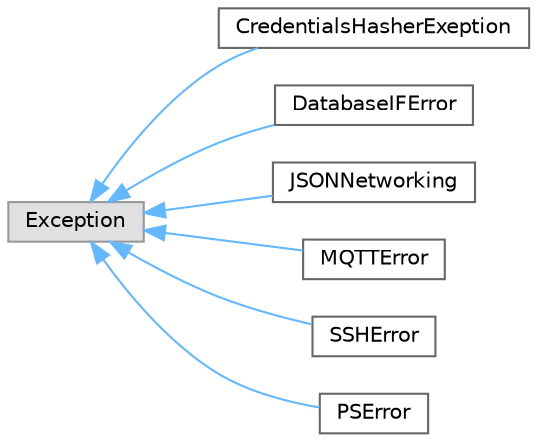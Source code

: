 digraph "Graphical Class Hierarchy"
{
 // LATEX_PDF_SIZE
  bgcolor="transparent";
  edge [fontname=Helvetica,fontsize=10,labelfontname=Helvetica,labelfontsize=10];
  node [fontname=Helvetica,fontsize=10,shape=box,height=0.2,width=0.4];
  rankdir="LR";
  Node0 [id="Node000000",label="Exception",height=0.2,width=0.4,color="grey60", fillcolor="#E0E0E0", style="filled",tooltip=" "];
  Node0 -> Node1 [id="edge5_Node000000_Node000001",dir="back",color="steelblue1",style="solid",tooltip=" "];
  Node1 [id="Node000001",label="CredentialsHasherExeption",height=0.2,width=0.4,color="grey40", fillcolor="white", style="filled",URL="$classp3lib_1_1bokeh__auth_1_1CredentialsHasherExeption.html",tooltip=" "];
  Node0 -> Node2 [id="edge6_Node000000_Node000002",dir="back",color="steelblue1",style="solid",tooltip=" "];
  Node2 [id="Node000002",label="DatabaseIFError",height=0.2,width=0.4,color="grey40", fillcolor="white", style="filled",URL="$classp3lib_1_1database__if_1_1DatabaseIFError.html",tooltip=" "];
  Node0 -> Node3 [id="edge7_Node000000_Node000003",dir="back",color="steelblue1",style="solid",tooltip=" "];
  Node3 [id="Node000003",label="JSONNetworking",height=0.2,width=0.4,color="grey40", fillcolor="white", style="filled",URL="$classp3lib_1_1json__networking_1_1JSONNetworking.html",tooltip=" "];
  Node0 -> Node4 [id="edge8_Node000000_Node000004",dir="back",color="steelblue1",style="solid",tooltip=" "];
  Node4 [id="Node000004",label="MQTTError",height=0.2,width=0.4,color="grey40", fillcolor="white", style="filled",URL="$classp3lib_1_1mqtt__rpc_1_1MQTTError.html",tooltip=" "];
  Node0 -> Node5 [id="edge9_Node000000_Node000005",dir="back",color="steelblue1",style="solid",tooltip=" "];
  Node5 [id="Node000005",label="SSHError",height=0.2,width=0.4,color="grey40", fillcolor="white", style="filled",URL="$classp3lib_1_1ssh_1_1SSHError.html",tooltip=" "];
  Node0 -> Node6 [id="edge10_Node000000_Node000006",dir="back",color="steelblue1",style="solid",tooltip=" "];
  Node6 [id="Node000006",label="PSError",height=0.2,width=0.4,color="grey40", fillcolor="white", style="filled",URL="$classp3lib_1_1table__plot_1_1PSError.html",tooltip=" "];
}
